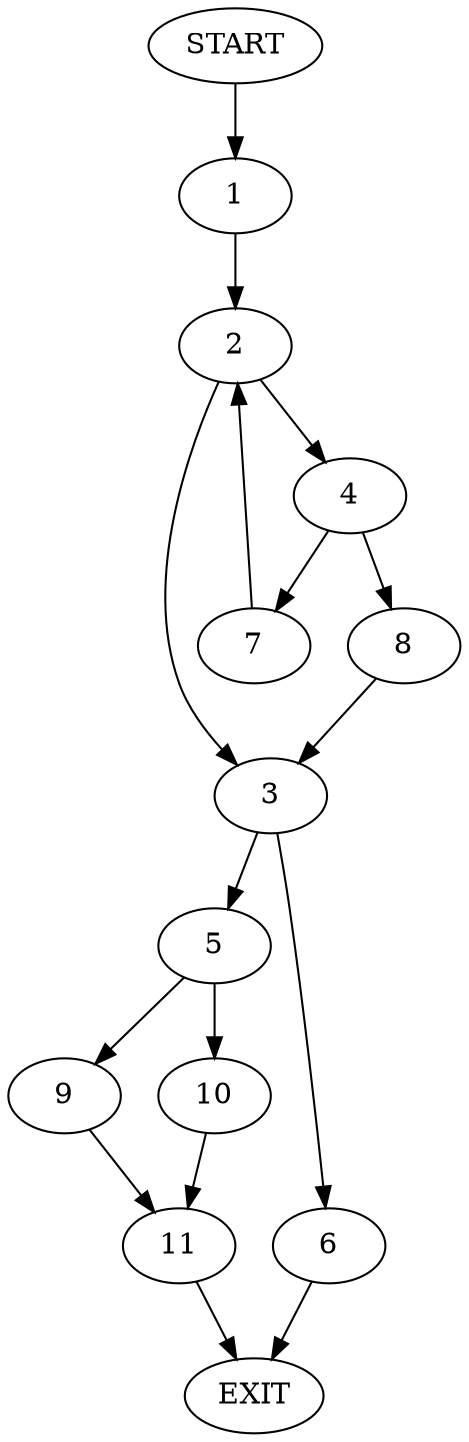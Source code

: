 digraph {
0 [label="START"]
12 [label="EXIT"]
0 -> 1
1 -> 2
2 -> 3
2 -> 4
3 -> 5
3 -> 6
4 -> 7
4 -> 8
8 -> 3
7 -> 2
6 -> 12
5 -> 9
5 -> 10
10 -> 11
9 -> 11
11 -> 12
}
